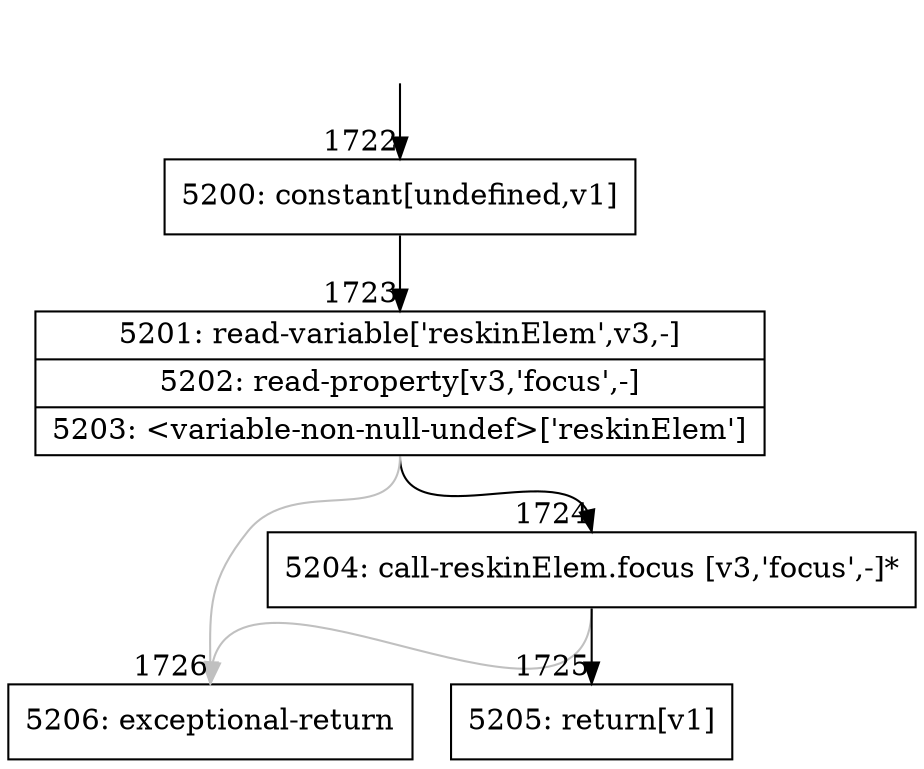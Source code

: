 digraph {
rankdir="TD"
BB_entry140[shape=none,label=""];
BB_entry140 -> BB1722 [tailport=s, headport=n, headlabel="    1722"]
BB1722 [shape=record label="{5200: constant[undefined,v1]}" ] 
BB1722 -> BB1723 [tailport=s, headport=n, headlabel="      1723"]
BB1723 [shape=record label="{5201: read-variable['reskinElem',v3,-]|5202: read-property[v3,'focus',-]|5203: \<variable-non-null-undef\>['reskinElem']}" ] 
BB1723 -> BB1724 [tailport=s, headport=n, headlabel="      1724"]
BB1723 -> BB1726 [tailport=s, headport=n, color=gray, headlabel="      1726"]
BB1724 [shape=record label="{5204: call-reskinElem.focus [v3,'focus',-]*}" ] 
BB1724 -> BB1725 [tailport=s, headport=n, headlabel="      1725"]
BB1724 -> BB1726 [tailport=s, headport=n, color=gray]
BB1725 [shape=record label="{5205: return[v1]}" ] 
BB1726 [shape=record label="{5206: exceptional-return}" ] 
//#$~ 1541
}
